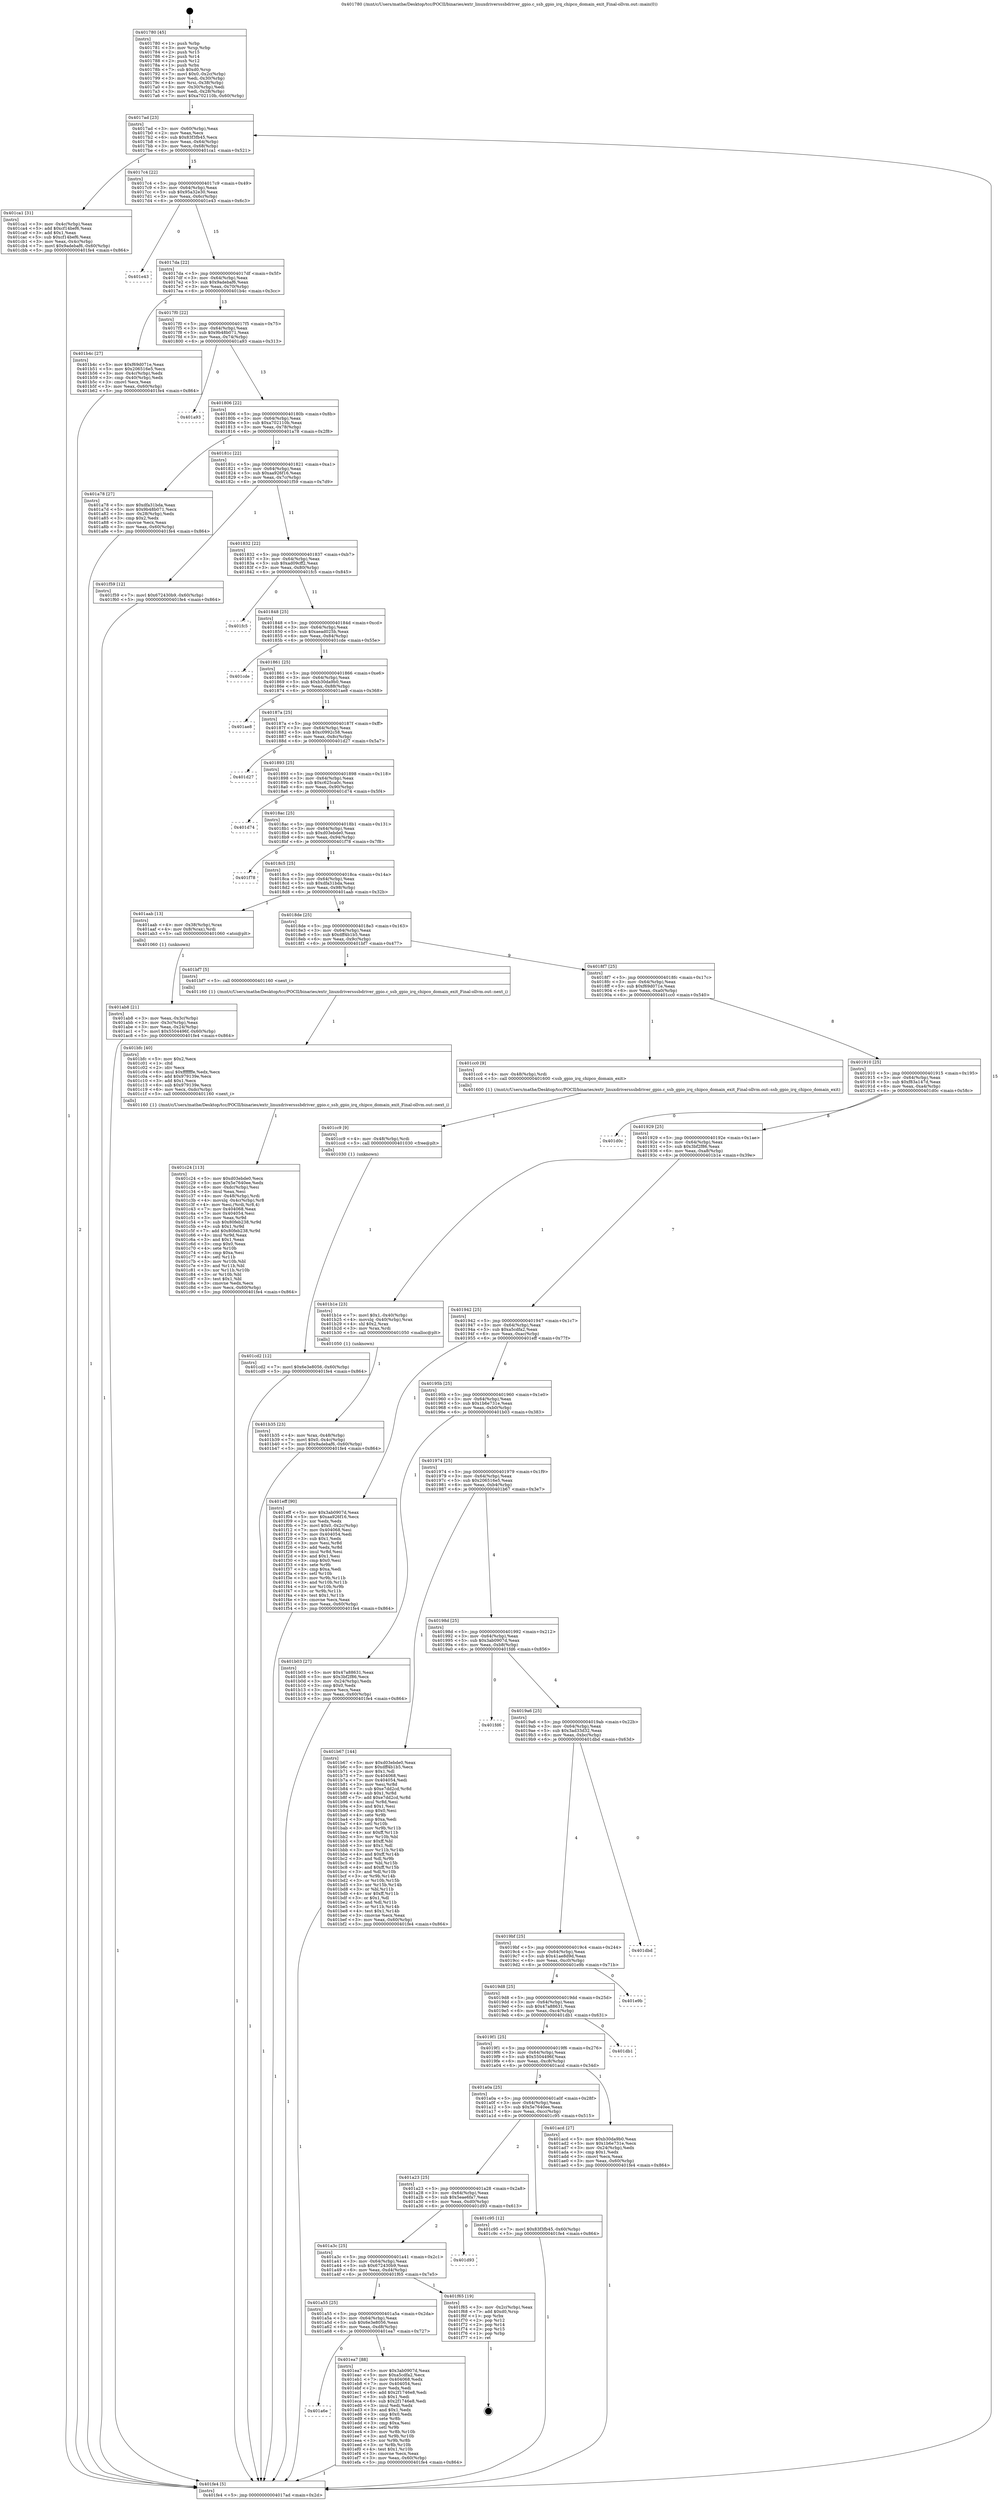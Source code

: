 digraph "0x401780" {
  label = "0x401780 (/mnt/c/Users/mathe/Desktop/tcc/POCII/binaries/extr_linuxdriversssbdriver_gpio.c_ssb_gpio_irq_chipco_domain_exit_Final-ollvm.out::main(0))"
  labelloc = "t"
  node[shape=record]

  Entry [label="",width=0.3,height=0.3,shape=circle,fillcolor=black,style=filled]
  "0x4017ad" [label="{
     0x4017ad [23]\l
     | [instrs]\l
     &nbsp;&nbsp;0x4017ad \<+3\>: mov -0x60(%rbp),%eax\l
     &nbsp;&nbsp;0x4017b0 \<+2\>: mov %eax,%ecx\l
     &nbsp;&nbsp;0x4017b2 \<+6\>: sub $0x83f3fb45,%ecx\l
     &nbsp;&nbsp;0x4017b8 \<+3\>: mov %eax,-0x64(%rbp)\l
     &nbsp;&nbsp;0x4017bb \<+3\>: mov %ecx,-0x68(%rbp)\l
     &nbsp;&nbsp;0x4017be \<+6\>: je 0000000000401ca1 \<main+0x521\>\l
  }"]
  "0x401ca1" [label="{
     0x401ca1 [31]\l
     | [instrs]\l
     &nbsp;&nbsp;0x401ca1 \<+3\>: mov -0x4c(%rbp),%eax\l
     &nbsp;&nbsp;0x401ca4 \<+5\>: add $0xcf14bef6,%eax\l
     &nbsp;&nbsp;0x401ca9 \<+3\>: add $0x1,%eax\l
     &nbsp;&nbsp;0x401cac \<+5\>: sub $0xcf14bef6,%eax\l
     &nbsp;&nbsp;0x401cb1 \<+3\>: mov %eax,-0x4c(%rbp)\l
     &nbsp;&nbsp;0x401cb4 \<+7\>: movl $0x9adebaf6,-0x60(%rbp)\l
     &nbsp;&nbsp;0x401cbb \<+5\>: jmp 0000000000401fe4 \<main+0x864\>\l
  }"]
  "0x4017c4" [label="{
     0x4017c4 [22]\l
     | [instrs]\l
     &nbsp;&nbsp;0x4017c4 \<+5\>: jmp 00000000004017c9 \<main+0x49\>\l
     &nbsp;&nbsp;0x4017c9 \<+3\>: mov -0x64(%rbp),%eax\l
     &nbsp;&nbsp;0x4017cc \<+5\>: sub $0x95a32e30,%eax\l
     &nbsp;&nbsp;0x4017d1 \<+3\>: mov %eax,-0x6c(%rbp)\l
     &nbsp;&nbsp;0x4017d4 \<+6\>: je 0000000000401e43 \<main+0x6c3\>\l
  }"]
  Exit [label="",width=0.3,height=0.3,shape=circle,fillcolor=black,style=filled,peripheries=2]
  "0x401e43" [label="{
     0x401e43\l
  }", style=dashed]
  "0x4017da" [label="{
     0x4017da [22]\l
     | [instrs]\l
     &nbsp;&nbsp;0x4017da \<+5\>: jmp 00000000004017df \<main+0x5f\>\l
     &nbsp;&nbsp;0x4017df \<+3\>: mov -0x64(%rbp),%eax\l
     &nbsp;&nbsp;0x4017e2 \<+5\>: sub $0x9adebaf6,%eax\l
     &nbsp;&nbsp;0x4017e7 \<+3\>: mov %eax,-0x70(%rbp)\l
     &nbsp;&nbsp;0x4017ea \<+6\>: je 0000000000401b4c \<main+0x3cc\>\l
  }"]
  "0x401a6e" [label="{
     0x401a6e\l
  }", style=dashed]
  "0x401b4c" [label="{
     0x401b4c [27]\l
     | [instrs]\l
     &nbsp;&nbsp;0x401b4c \<+5\>: mov $0xf69d071e,%eax\l
     &nbsp;&nbsp;0x401b51 \<+5\>: mov $0x206516e5,%ecx\l
     &nbsp;&nbsp;0x401b56 \<+3\>: mov -0x4c(%rbp),%edx\l
     &nbsp;&nbsp;0x401b59 \<+3\>: cmp -0x40(%rbp),%edx\l
     &nbsp;&nbsp;0x401b5c \<+3\>: cmovl %ecx,%eax\l
     &nbsp;&nbsp;0x401b5f \<+3\>: mov %eax,-0x60(%rbp)\l
     &nbsp;&nbsp;0x401b62 \<+5\>: jmp 0000000000401fe4 \<main+0x864\>\l
  }"]
  "0x4017f0" [label="{
     0x4017f0 [22]\l
     | [instrs]\l
     &nbsp;&nbsp;0x4017f0 \<+5\>: jmp 00000000004017f5 \<main+0x75\>\l
     &nbsp;&nbsp;0x4017f5 \<+3\>: mov -0x64(%rbp),%eax\l
     &nbsp;&nbsp;0x4017f8 \<+5\>: sub $0x9b48b071,%eax\l
     &nbsp;&nbsp;0x4017fd \<+3\>: mov %eax,-0x74(%rbp)\l
     &nbsp;&nbsp;0x401800 \<+6\>: je 0000000000401a93 \<main+0x313\>\l
  }"]
  "0x401ea7" [label="{
     0x401ea7 [88]\l
     | [instrs]\l
     &nbsp;&nbsp;0x401ea7 \<+5\>: mov $0x3ab0907d,%eax\l
     &nbsp;&nbsp;0x401eac \<+5\>: mov $0xa5cdfa2,%ecx\l
     &nbsp;&nbsp;0x401eb1 \<+7\>: mov 0x404068,%edx\l
     &nbsp;&nbsp;0x401eb8 \<+7\>: mov 0x404054,%esi\l
     &nbsp;&nbsp;0x401ebf \<+2\>: mov %edx,%edi\l
     &nbsp;&nbsp;0x401ec1 \<+6\>: add $0x2f1746e8,%edi\l
     &nbsp;&nbsp;0x401ec7 \<+3\>: sub $0x1,%edi\l
     &nbsp;&nbsp;0x401eca \<+6\>: sub $0x2f1746e8,%edi\l
     &nbsp;&nbsp;0x401ed0 \<+3\>: imul %edi,%edx\l
     &nbsp;&nbsp;0x401ed3 \<+3\>: and $0x1,%edx\l
     &nbsp;&nbsp;0x401ed6 \<+3\>: cmp $0x0,%edx\l
     &nbsp;&nbsp;0x401ed9 \<+4\>: sete %r8b\l
     &nbsp;&nbsp;0x401edd \<+3\>: cmp $0xa,%esi\l
     &nbsp;&nbsp;0x401ee0 \<+4\>: setl %r9b\l
     &nbsp;&nbsp;0x401ee4 \<+3\>: mov %r8b,%r10b\l
     &nbsp;&nbsp;0x401ee7 \<+3\>: and %r9b,%r10b\l
     &nbsp;&nbsp;0x401eea \<+3\>: xor %r9b,%r8b\l
     &nbsp;&nbsp;0x401eed \<+3\>: or %r8b,%r10b\l
     &nbsp;&nbsp;0x401ef0 \<+4\>: test $0x1,%r10b\l
     &nbsp;&nbsp;0x401ef4 \<+3\>: cmovne %ecx,%eax\l
     &nbsp;&nbsp;0x401ef7 \<+3\>: mov %eax,-0x60(%rbp)\l
     &nbsp;&nbsp;0x401efa \<+5\>: jmp 0000000000401fe4 \<main+0x864\>\l
  }"]
  "0x401a93" [label="{
     0x401a93\l
  }", style=dashed]
  "0x401806" [label="{
     0x401806 [22]\l
     | [instrs]\l
     &nbsp;&nbsp;0x401806 \<+5\>: jmp 000000000040180b \<main+0x8b\>\l
     &nbsp;&nbsp;0x40180b \<+3\>: mov -0x64(%rbp),%eax\l
     &nbsp;&nbsp;0x40180e \<+5\>: sub $0xa702110b,%eax\l
     &nbsp;&nbsp;0x401813 \<+3\>: mov %eax,-0x78(%rbp)\l
     &nbsp;&nbsp;0x401816 \<+6\>: je 0000000000401a78 \<main+0x2f8\>\l
  }"]
  "0x401a55" [label="{
     0x401a55 [25]\l
     | [instrs]\l
     &nbsp;&nbsp;0x401a55 \<+5\>: jmp 0000000000401a5a \<main+0x2da\>\l
     &nbsp;&nbsp;0x401a5a \<+3\>: mov -0x64(%rbp),%eax\l
     &nbsp;&nbsp;0x401a5d \<+5\>: sub $0x6e3e8056,%eax\l
     &nbsp;&nbsp;0x401a62 \<+6\>: mov %eax,-0xd8(%rbp)\l
     &nbsp;&nbsp;0x401a68 \<+6\>: je 0000000000401ea7 \<main+0x727\>\l
  }"]
  "0x401a78" [label="{
     0x401a78 [27]\l
     | [instrs]\l
     &nbsp;&nbsp;0x401a78 \<+5\>: mov $0xdfa31bda,%eax\l
     &nbsp;&nbsp;0x401a7d \<+5\>: mov $0x9b48b071,%ecx\l
     &nbsp;&nbsp;0x401a82 \<+3\>: mov -0x28(%rbp),%edx\l
     &nbsp;&nbsp;0x401a85 \<+3\>: cmp $0x2,%edx\l
     &nbsp;&nbsp;0x401a88 \<+3\>: cmovne %ecx,%eax\l
     &nbsp;&nbsp;0x401a8b \<+3\>: mov %eax,-0x60(%rbp)\l
     &nbsp;&nbsp;0x401a8e \<+5\>: jmp 0000000000401fe4 \<main+0x864\>\l
  }"]
  "0x40181c" [label="{
     0x40181c [22]\l
     | [instrs]\l
     &nbsp;&nbsp;0x40181c \<+5\>: jmp 0000000000401821 \<main+0xa1\>\l
     &nbsp;&nbsp;0x401821 \<+3\>: mov -0x64(%rbp),%eax\l
     &nbsp;&nbsp;0x401824 \<+5\>: sub $0xaa926f16,%eax\l
     &nbsp;&nbsp;0x401829 \<+3\>: mov %eax,-0x7c(%rbp)\l
     &nbsp;&nbsp;0x40182c \<+6\>: je 0000000000401f59 \<main+0x7d9\>\l
  }"]
  "0x401fe4" [label="{
     0x401fe4 [5]\l
     | [instrs]\l
     &nbsp;&nbsp;0x401fe4 \<+5\>: jmp 00000000004017ad \<main+0x2d\>\l
  }"]
  "0x401780" [label="{
     0x401780 [45]\l
     | [instrs]\l
     &nbsp;&nbsp;0x401780 \<+1\>: push %rbp\l
     &nbsp;&nbsp;0x401781 \<+3\>: mov %rsp,%rbp\l
     &nbsp;&nbsp;0x401784 \<+2\>: push %r15\l
     &nbsp;&nbsp;0x401786 \<+2\>: push %r14\l
     &nbsp;&nbsp;0x401788 \<+2\>: push %r12\l
     &nbsp;&nbsp;0x40178a \<+1\>: push %rbx\l
     &nbsp;&nbsp;0x40178b \<+7\>: sub $0xd0,%rsp\l
     &nbsp;&nbsp;0x401792 \<+7\>: movl $0x0,-0x2c(%rbp)\l
     &nbsp;&nbsp;0x401799 \<+3\>: mov %edi,-0x30(%rbp)\l
     &nbsp;&nbsp;0x40179c \<+4\>: mov %rsi,-0x38(%rbp)\l
     &nbsp;&nbsp;0x4017a0 \<+3\>: mov -0x30(%rbp),%edi\l
     &nbsp;&nbsp;0x4017a3 \<+3\>: mov %edi,-0x28(%rbp)\l
     &nbsp;&nbsp;0x4017a6 \<+7\>: movl $0xa702110b,-0x60(%rbp)\l
  }"]
  "0x401f65" [label="{
     0x401f65 [19]\l
     | [instrs]\l
     &nbsp;&nbsp;0x401f65 \<+3\>: mov -0x2c(%rbp),%eax\l
     &nbsp;&nbsp;0x401f68 \<+7\>: add $0xd0,%rsp\l
     &nbsp;&nbsp;0x401f6f \<+1\>: pop %rbx\l
     &nbsp;&nbsp;0x401f70 \<+2\>: pop %r12\l
     &nbsp;&nbsp;0x401f72 \<+2\>: pop %r14\l
     &nbsp;&nbsp;0x401f74 \<+2\>: pop %r15\l
     &nbsp;&nbsp;0x401f76 \<+1\>: pop %rbp\l
     &nbsp;&nbsp;0x401f77 \<+1\>: ret\l
  }"]
  "0x401f59" [label="{
     0x401f59 [12]\l
     | [instrs]\l
     &nbsp;&nbsp;0x401f59 \<+7\>: movl $0x672430b9,-0x60(%rbp)\l
     &nbsp;&nbsp;0x401f60 \<+5\>: jmp 0000000000401fe4 \<main+0x864\>\l
  }"]
  "0x401832" [label="{
     0x401832 [22]\l
     | [instrs]\l
     &nbsp;&nbsp;0x401832 \<+5\>: jmp 0000000000401837 \<main+0xb7\>\l
     &nbsp;&nbsp;0x401837 \<+3\>: mov -0x64(%rbp),%eax\l
     &nbsp;&nbsp;0x40183a \<+5\>: sub $0xad09cff2,%eax\l
     &nbsp;&nbsp;0x40183f \<+3\>: mov %eax,-0x80(%rbp)\l
     &nbsp;&nbsp;0x401842 \<+6\>: je 0000000000401fc5 \<main+0x845\>\l
  }"]
  "0x401a3c" [label="{
     0x401a3c [25]\l
     | [instrs]\l
     &nbsp;&nbsp;0x401a3c \<+5\>: jmp 0000000000401a41 \<main+0x2c1\>\l
     &nbsp;&nbsp;0x401a41 \<+3\>: mov -0x64(%rbp),%eax\l
     &nbsp;&nbsp;0x401a44 \<+5\>: sub $0x672430b9,%eax\l
     &nbsp;&nbsp;0x401a49 \<+6\>: mov %eax,-0xd4(%rbp)\l
     &nbsp;&nbsp;0x401a4f \<+6\>: je 0000000000401f65 \<main+0x7e5\>\l
  }"]
  "0x401fc5" [label="{
     0x401fc5\l
  }", style=dashed]
  "0x401848" [label="{
     0x401848 [25]\l
     | [instrs]\l
     &nbsp;&nbsp;0x401848 \<+5\>: jmp 000000000040184d \<main+0xcd\>\l
     &nbsp;&nbsp;0x40184d \<+3\>: mov -0x64(%rbp),%eax\l
     &nbsp;&nbsp;0x401850 \<+5\>: sub $0xaead025b,%eax\l
     &nbsp;&nbsp;0x401855 \<+6\>: mov %eax,-0x84(%rbp)\l
     &nbsp;&nbsp;0x40185b \<+6\>: je 0000000000401cde \<main+0x55e\>\l
  }"]
  "0x401d93" [label="{
     0x401d93\l
  }", style=dashed]
  "0x401cde" [label="{
     0x401cde\l
  }", style=dashed]
  "0x401861" [label="{
     0x401861 [25]\l
     | [instrs]\l
     &nbsp;&nbsp;0x401861 \<+5\>: jmp 0000000000401866 \<main+0xe6\>\l
     &nbsp;&nbsp;0x401866 \<+3\>: mov -0x64(%rbp),%eax\l
     &nbsp;&nbsp;0x401869 \<+5\>: sub $0xb30da9b0,%eax\l
     &nbsp;&nbsp;0x40186e \<+6\>: mov %eax,-0x88(%rbp)\l
     &nbsp;&nbsp;0x401874 \<+6\>: je 0000000000401ae8 \<main+0x368\>\l
  }"]
  "0x401cd2" [label="{
     0x401cd2 [12]\l
     | [instrs]\l
     &nbsp;&nbsp;0x401cd2 \<+7\>: movl $0x6e3e8056,-0x60(%rbp)\l
     &nbsp;&nbsp;0x401cd9 \<+5\>: jmp 0000000000401fe4 \<main+0x864\>\l
  }"]
  "0x401ae8" [label="{
     0x401ae8\l
  }", style=dashed]
  "0x40187a" [label="{
     0x40187a [25]\l
     | [instrs]\l
     &nbsp;&nbsp;0x40187a \<+5\>: jmp 000000000040187f \<main+0xff\>\l
     &nbsp;&nbsp;0x40187f \<+3\>: mov -0x64(%rbp),%eax\l
     &nbsp;&nbsp;0x401882 \<+5\>: sub $0xc0992c58,%eax\l
     &nbsp;&nbsp;0x401887 \<+6\>: mov %eax,-0x8c(%rbp)\l
     &nbsp;&nbsp;0x40188d \<+6\>: je 0000000000401d27 \<main+0x5a7\>\l
  }"]
  "0x401cc9" [label="{
     0x401cc9 [9]\l
     | [instrs]\l
     &nbsp;&nbsp;0x401cc9 \<+4\>: mov -0x48(%rbp),%rdi\l
     &nbsp;&nbsp;0x401ccd \<+5\>: call 0000000000401030 \<free@plt\>\l
     | [calls]\l
     &nbsp;&nbsp;0x401030 \{1\} (unknown)\l
  }"]
  "0x401d27" [label="{
     0x401d27\l
  }", style=dashed]
  "0x401893" [label="{
     0x401893 [25]\l
     | [instrs]\l
     &nbsp;&nbsp;0x401893 \<+5\>: jmp 0000000000401898 \<main+0x118\>\l
     &nbsp;&nbsp;0x401898 \<+3\>: mov -0x64(%rbp),%eax\l
     &nbsp;&nbsp;0x40189b \<+5\>: sub $0xc625ca0c,%eax\l
     &nbsp;&nbsp;0x4018a0 \<+6\>: mov %eax,-0x90(%rbp)\l
     &nbsp;&nbsp;0x4018a6 \<+6\>: je 0000000000401d74 \<main+0x5f4\>\l
  }"]
  "0x401a23" [label="{
     0x401a23 [25]\l
     | [instrs]\l
     &nbsp;&nbsp;0x401a23 \<+5\>: jmp 0000000000401a28 \<main+0x2a8\>\l
     &nbsp;&nbsp;0x401a28 \<+3\>: mov -0x64(%rbp),%eax\l
     &nbsp;&nbsp;0x401a2b \<+5\>: sub $0x5eae6fa7,%eax\l
     &nbsp;&nbsp;0x401a30 \<+6\>: mov %eax,-0xd0(%rbp)\l
     &nbsp;&nbsp;0x401a36 \<+6\>: je 0000000000401d93 \<main+0x613\>\l
  }"]
  "0x401d74" [label="{
     0x401d74\l
  }", style=dashed]
  "0x4018ac" [label="{
     0x4018ac [25]\l
     | [instrs]\l
     &nbsp;&nbsp;0x4018ac \<+5\>: jmp 00000000004018b1 \<main+0x131\>\l
     &nbsp;&nbsp;0x4018b1 \<+3\>: mov -0x64(%rbp),%eax\l
     &nbsp;&nbsp;0x4018b4 \<+5\>: sub $0xd03ebde0,%eax\l
     &nbsp;&nbsp;0x4018b9 \<+6\>: mov %eax,-0x94(%rbp)\l
     &nbsp;&nbsp;0x4018bf \<+6\>: je 0000000000401f78 \<main+0x7f8\>\l
  }"]
  "0x401c95" [label="{
     0x401c95 [12]\l
     | [instrs]\l
     &nbsp;&nbsp;0x401c95 \<+7\>: movl $0x83f3fb45,-0x60(%rbp)\l
     &nbsp;&nbsp;0x401c9c \<+5\>: jmp 0000000000401fe4 \<main+0x864\>\l
  }"]
  "0x401f78" [label="{
     0x401f78\l
  }", style=dashed]
  "0x4018c5" [label="{
     0x4018c5 [25]\l
     | [instrs]\l
     &nbsp;&nbsp;0x4018c5 \<+5\>: jmp 00000000004018ca \<main+0x14a\>\l
     &nbsp;&nbsp;0x4018ca \<+3\>: mov -0x64(%rbp),%eax\l
     &nbsp;&nbsp;0x4018cd \<+5\>: sub $0xdfa31bda,%eax\l
     &nbsp;&nbsp;0x4018d2 \<+6\>: mov %eax,-0x98(%rbp)\l
     &nbsp;&nbsp;0x4018d8 \<+6\>: je 0000000000401aab \<main+0x32b\>\l
  }"]
  "0x401c24" [label="{
     0x401c24 [113]\l
     | [instrs]\l
     &nbsp;&nbsp;0x401c24 \<+5\>: mov $0xd03ebde0,%ecx\l
     &nbsp;&nbsp;0x401c29 \<+5\>: mov $0x5e7640ee,%edx\l
     &nbsp;&nbsp;0x401c2e \<+6\>: mov -0xdc(%rbp),%esi\l
     &nbsp;&nbsp;0x401c34 \<+3\>: imul %eax,%esi\l
     &nbsp;&nbsp;0x401c37 \<+4\>: mov -0x48(%rbp),%rdi\l
     &nbsp;&nbsp;0x401c3b \<+4\>: movslq -0x4c(%rbp),%r8\l
     &nbsp;&nbsp;0x401c3f \<+4\>: mov %esi,(%rdi,%r8,4)\l
     &nbsp;&nbsp;0x401c43 \<+7\>: mov 0x404068,%eax\l
     &nbsp;&nbsp;0x401c4a \<+7\>: mov 0x404054,%esi\l
     &nbsp;&nbsp;0x401c51 \<+3\>: mov %eax,%r9d\l
     &nbsp;&nbsp;0x401c54 \<+7\>: sub $0x80feb238,%r9d\l
     &nbsp;&nbsp;0x401c5b \<+4\>: sub $0x1,%r9d\l
     &nbsp;&nbsp;0x401c5f \<+7\>: add $0x80feb238,%r9d\l
     &nbsp;&nbsp;0x401c66 \<+4\>: imul %r9d,%eax\l
     &nbsp;&nbsp;0x401c6a \<+3\>: and $0x1,%eax\l
     &nbsp;&nbsp;0x401c6d \<+3\>: cmp $0x0,%eax\l
     &nbsp;&nbsp;0x401c70 \<+4\>: sete %r10b\l
     &nbsp;&nbsp;0x401c74 \<+3\>: cmp $0xa,%esi\l
     &nbsp;&nbsp;0x401c77 \<+4\>: setl %r11b\l
     &nbsp;&nbsp;0x401c7b \<+3\>: mov %r10b,%bl\l
     &nbsp;&nbsp;0x401c7e \<+3\>: and %r11b,%bl\l
     &nbsp;&nbsp;0x401c81 \<+3\>: xor %r11b,%r10b\l
     &nbsp;&nbsp;0x401c84 \<+3\>: or %r10b,%bl\l
     &nbsp;&nbsp;0x401c87 \<+3\>: test $0x1,%bl\l
     &nbsp;&nbsp;0x401c8a \<+3\>: cmovne %edx,%ecx\l
     &nbsp;&nbsp;0x401c8d \<+3\>: mov %ecx,-0x60(%rbp)\l
     &nbsp;&nbsp;0x401c90 \<+5\>: jmp 0000000000401fe4 \<main+0x864\>\l
  }"]
  "0x401aab" [label="{
     0x401aab [13]\l
     | [instrs]\l
     &nbsp;&nbsp;0x401aab \<+4\>: mov -0x38(%rbp),%rax\l
     &nbsp;&nbsp;0x401aaf \<+4\>: mov 0x8(%rax),%rdi\l
     &nbsp;&nbsp;0x401ab3 \<+5\>: call 0000000000401060 \<atoi@plt\>\l
     | [calls]\l
     &nbsp;&nbsp;0x401060 \{1\} (unknown)\l
  }"]
  "0x4018de" [label="{
     0x4018de [25]\l
     | [instrs]\l
     &nbsp;&nbsp;0x4018de \<+5\>: jmp 00000000004018e3 \<main+0x163\>\l
     &nbsp;&nbsp;0x4018e3 \<+3\>: mov -0x64(%rbp),%eax\l
     &nbsp;&nbsp;0x4018e6 \<+5\>: sub $0xdff4b1b5,%eax\l
     &nbsp;&nbsp;0x4018eb \<+6\>: mov %eax,-0x9c(%rbp)\l
     &nbsp;&nbsp;0x4018f1 \<+6\>: je 0000000000401bf7 \<main+0x477\>\l
  }"]
  "0x401ab8" [label="{
     0x401ab8 [21]\l
     | [instrs]\l
     &nbsp;&nbsp;0x401ab8 \<+3\>: mov %eax,-0x3c(%rbp)\l
     &nbsp;&nbsp;0x401abb \<+3\>: mov -0x3c(%rbp),%eax\l
     &nbsp;&nbsp;0x401abe \<+3\>: mov %eax,-0x24(%rbp)\l
     &nbsp;&nbsp;0x401ac1 \<+7\>: movl $0x5504496f,-0x60(%rbp)\l
     &nbsp;&nbsp;0x401ac8 \<+5\>: jmp 0000000000401fe4 \<main+0x864\>\l
  }"]
  "0x401bfc" [label="{
     0x401bfc [40]\l
     | [instrs]\l
     &nbsp;&nbsp;0x401bfc \<+5\>: mov $0x2,%ecx\l
     &nbsp;&nbsp;0x401c01 \<+1\>: cltd\l
     &nbsp;&nbsp;0x401c02 \<+2\>: idiv %ecx\l
     &nbsp;&nbsp;0x401c04 \<+6\>: imul $0xfffffffe,%edx,%ecx\l
     &nbsp;&nbsp;0x401c0a \<+6\>: add $0x979139e,%ecx\l
     &nbsp;&nbsp;0x401c10 \<+3\>: add $0x1,%ecx\l
     &nbsp;&nbsp;0x401c13 \<+6\>: sub $0x979139e,%ecx\l
     &nbsp;&nbsp;0x401c19 \<+6\>: mov %ecx,-0xdc(%rbp)\l
     &nbsp;&nbsp;0x401c1f \<+5\>: call 0000000000401160 \<next_i\>\l
     | [calls]\l
     &nbsp;&nbsp;0x401160 \{1\} (/mnt/c/Users/mathe/Desktop/tcc/POCII/binaries/extr_linuxdriversssbdriver_gpio.c_ssb_gpio_irq_chipco_domain_exit_Final-ollvm.out::next_i)\l
  }"]
  "0x401bf7" [label="{
     0x401bf7 [5]\l
     | [instrs]\l
     &nbsp;&nbsp;0x401bf7 \<+5\>: call 0000000000401160 \<next_i\>\l
     | [calls]\l
     &nbsp;&nbsp;0x401160 \{1\} (/mnt/c/Users/mathe/Desktop/tcc/POCII/binaries/extr_linuxdriversssbdriver_gpio.c_ssb_gpio_irq_chipco_domain_exit_Final-ollvm.out::next_i)\l
  }"]
  "0x4018f7" [label="{
     0x4018f7 [25]\l
     | [instrs]\l
     &nbsp;&nbsp;0x4018f7 \<+5\>: jmp 00000000004018fc \<main+0x17c\>\l
     &nbsp;&nbsp;0x4018fc \<+3\>: mov -0x64(%rbp),%eax\l
     &nbsp;&nbsp;0x4018ff \<+5\>: sub $0xf69d071e,%eax\l
     &nbsp;&nbsp;0x401904 \<+6\>: mov %eax,-0xa0(%rbp)\l
     &nbsp;&nbsp;0x40190a \<+6\>: je 0000000000401cc0 \<main+0x540\>\l
  }"]
  "0x401b35" [label="{
     0x401b35 [23]\l
     | [instrs]\l
     &nbsp;&nbsp;0x401b35 \<+4\>: mov %rax,-0x48(%rbp)\l
     &nbsp;&nbsp;0x401b39 \<+7\>: movl $0x0,-0x4c(%rbp)\l
     &nbsp;&nbsp;0x401b40 \<+7\>: movl $0x9adebaf6,-0x60(%rbp)\l
     &nbsp;&nbsp;0x401b47 \<+5\>: jmp 0000000000401fe4 \<main+0x864\>\l
  }"]
  "0x401cc0" [label="{
     0x401cc0 [9]\l
     | [instrs]\l
     &nbsp;&nbsp;0x401cc0 \<+4\>: mov -0x48(%rbp),%rdi\l
     &nbsp;&nbsp;0x401cc4 \<+5\>: call 0000000000401600 \<ssb_gpio_irq_chipco_domain_exit\>\l
     | [calls]\l
     &nbsp;&nbsp;0x401600 \{1\} (/mnt/c/Users/mathe/Desktop/tcc/POCII/binaries/extr_linuxdriversssbdriver_gpio.c_ssb_gpio_irq_chipco_domain_exit_Final-ollvm.out::ssb_gpio_irq_chipco_domain_exit)\l
  }"]
  "0x401910" [label="{
     0x401910 [25]\l
     | [instrs]\l
     &nbsp;&nbsp;0x401910 \<+5\>: jmp 0000000000401915 \<main+0x195\>\l
     &nbsp;&nbsp;0x401915 \<+3\>: mov -0x64(%rbp),%eax\l
     &nbsp;&nbsp;0x401918 \<+5\>: sub $0xf83a147d,%eax\l
     &nbsp;&nbsp;0x40191d \<+6\>: mov %eax,-0xa4(%rbp)\l
     &nbsp;&nbsp;0x401923 \<+6\>: je 0000000000401d0c \<main+0x58c\>\l
  }"]
  "0x401a0a" [label="{
     0x401a0a [25]\l
     | [instrs]\l
     &nbsp;&nbsp;0x401a0a \<+5\>: jmp 0000000000401a0f \<main+0x28f\>\l
     &nbsp;&nbsp;0x401a0f \<+3\>: mov -0x64(%rbp),%eax\l
     &nbsp;&nbsp;0x401a12 \<+5\>: sub $0x5e7640ee,%eax\l
     &nbsp;&nbsp;0x401a17 \<+6\>: mov %eax,-0xcc(%rbp)\l
     &nbsp;&nbsp;0x401a1d \<+6\>: je 0000000000401c95 \<main+0x515\>\l
  }"]
  "0x401d0c" [label="{
     0x401d0c\l
  }", style=dashed]
  "0x401929" [label="{
     0x401929 [25]\l
     | [instrs]\l
     &nbsp;&nbsp;0x401929 \<+5\>: jmp 000000000040192e \<main+0x1ae\>\l
     &nbsp;&nbsp;0x40192e \<+3\>: mov -0x64(%rbp),%eax\l
     &nbsp;&nbsp;0x401931 \<+5\>: sub $0x3bf2f86,%eax\l
     &nbsp;&nbsp;0x401936 \<+6\>: mov %eax,-0xa8(%rbp)\l
     &nbsp;&nbsp;0x40193c \<+6\>: je 0000000000401b1e \<main+0x39e\>\l
  }"]
  "0x401acd" [label="{
     0x401acd [27]\l
     | [instrs]\l
     &nbsp;&nbsp;0x401acd \<+5\>: mov $0xb30da9b0,%eax\l
     &nbsp;&nbsp;0x401ad2 \<+5\>: mov $0x1b6e731e,%ecx\l
     &nbsp;&nbsp;0x401ad7 \<+3\>: mov -0x24(%rbp),%edx\l
     &nbsp;&nbsp;0x401ada \<+3\>: cmp $0x1,%edx\l
     &nbsp;&nbsp;0x401add \<+3\>: cmovl %ecx,%eax\l
     &nbsp;&nbsp;0x401ae0 \<+3\>: mov %eax,-0x60(%rbp)\l
     &nbsp;&nbsp;0x401ae3 \<+5\>: jmp 0000000000401fe4 \<main+0x864\>\l
  }"]
  "0x401b1e" [label="{
     0x401b1e [23]\l
     | [instrs]\l
     &nbsp;&nbsp;0x401b1e \<+7\>: movl $0x1,-0x40(%rbp)\l
     &nbsp;&nbsp;0x401b25 \<+4\>: movslq -0x40(%rbp),%rax\l
     &nbsp;&nbsp;0x401b29 \<+4\>: shl $0x2,%rax\l
     &nbsp;&nbsp;0x401b2d \<+3\>: mov %rax,%rdi\l
     &nbsp;&nbsp;0x401b30 \<+5\>: call 0000000000401050 \<malloc@plt\>\l
     | [calls]\l
     &nbsp;&nbsp;0x401050 \{1\} (unknown)\l
  }"]
  "0x401942" [label="{
     0x401942 [25]\l
     | [instrs]\l
     &nbsp;&nbsp;0x401942 \<+5\>: jmp 0000000000401947 \<main+0x1c7\>\l
     &nbsp;&nbsp;0x401947 \<+3\>: mov -0x64(%rbp),%eax\l
     &nbsp;&nbsp;0x40194a \<+5\>: sub $0xa5cdfa2,%eax\l
     &nbsp;&nbsp;0x40194f \<+6\>: mov %eax,-0xac(%rbp)\l
     &nbsp;&nbsp;0x401955 \<+6\>: je 0000000000401eff \<main+0x77f\>\l
  }"]
  "0x4019f1" [label="{
     0x4019f1 [25]\l
     | [instrs]\l
     &nbsp;&nbsp;0x4019f1 \<+5\>: jmp 00000000004019f6 \<main+0x276\>\l
     &nbsp;&nbsp;0x4019f6 \<+3\>: mov -0x64(%rbp),%eax\l
     &nbsp;&nbsp;0x4019f9 \<+5\>: sub $0x5504496f,%eax\l
     &nbsp;&nbsp;0x4019fe \<+6\>: mov %eax,-0xc8(%rbp)\l
     &nbsp;&nbsp;0x401a04 \<+6\>: je 0000000000401acd \<main+0x34d\>\l
  }"]
  "0x401eff" [label="{
     0x401eff [90]\l
     | [instrs]\l
     &nbsp;&nbsp;0x401eff \<+5\>: mov $0x3ab0907d,%eax\l
     &nbsp;&nbsp;0x401f04 \<+5\>: mov $0xaa926f16,%ecx\l
     &nbsp;&nbsp;0x401f09 \<+2\>: xor %edx,%edx\l
     &nbsp;&nbsp;0x401f0b \<+7\>: movl $0x0,-0x2c(%rbp)\l
     &nbsp;&nbsp;0x401f12 \<+7\>: mov 0x404068,%esi\l
     &nbsp;&nbsp;0x401f19 \<+7\>: mov 0x404054,%edi\l
     &nbsp;&nbsp;0x401f20 \<+3\>: sub $0x1,%edx\l
     &nbsp;&nbsp;0x401f23 \<+3\>: mov %esi,%r8d\l
     &nbsp;&nbsp;0x401f26 \<+3\>: add %edx,%r8d\l
     &nbsp;&nbsp;0x401f29 \<+4\>: imul %r8d,%esi\l
     &nbsp;&nbsp;0x401f2d \<+3\>: and $0x1,%esi\l
     &nbsp;&nbsp;0x401f30 \<+3\>: cmp $0x0,%esi\l
     &nbsp;&nbsp;0x401f33 \<+4\>: sete %r9b\l
     &nbsp;&nbsp;0x401f37 \<+3\>: cmp $0xa,%edi\l
     &nbsp;&nbsp;0x401f3a \<+4\>: setl %r10b\l
     &nbsp;&nbsp;0x401f3e \<+3\>: mov %r9b,%r11b\l
     &nbsp;&nbsp;0x401f41 \<+3\>: and %r10b,%r11b\l
     &nbsp;&nbsp;0x401f44 \<+3\>: xor %r10b,%r9b\l
     &nbsp;&nbsp;0x401f47 \<+3\>: or %r9b,%r11b\l
     &nbsp;&nbsp;0x401f4a \<+4\>: test $0x1,%r11b\l
     &nbsp;&nbsp;0x401f4e \<+3\>: cmovne %ecx,%eax\l
     &nbsp;&nbsp;0x401f51 \<+3\>: mov %eax,-0x60(%rbp)\l
     &nbsp;&nbsp;0x401f54 \<+5\>: jmp 0000000000401fe4 \<main+0x864\>\l
  }"]
  "0x40195b" [label="{
     0x40195b [25]\l
     | [instrs]\l
     &nbsp;&nbsp;0x40195b \<+5\>: jmp 0000000000401960 \<main+0x1e0\>\l
     &nbsp;&nbsp;0x401960 \<+3\>: mov -0x64(%rbp),%eax\l
     &nbsp;&nbsp;0x401963 \<+5\>: sub $0x1b6e731e,%eax\l
     &nbsp;&nbsp;0x401968 \<+6\>: mov %eax,-0xb0(%rbp)\l
     &nbsp;&nbsp;0x40196e \<+6\>: je 0000000000401b03 \<main+0x383\>\l
  }"]
  "0x401db1" [label="{
     0x401db1\l
  }", style=dashed]
  "0x401b03" [label="{
     0x401b03 [27]\l
     | [instrs]\l
     &nbsp;&nbsp;0x401b03 \<+5\>: mov $0x47a88631,%eax\l
     &nbsp;&nbsp;0x401b08 \<+5\>: mov $0x3bf2f86,%ecx\l
     &nbsp;&nbsp;0x401b0d \<+3\>: mov -0x24(%rbp),%edx\l
     &nbsp;&nbsp;0x401b10 \<+3\>: cmp $0x0,%edx\l
     &nbsp;&nbsp;0x401b13 \<+3\>: cmove %ecx,%eax\l
     &nbsp;&nbsp;0x401b16 \<+3\>: mov %eax,-0x60(%rbp)\l
     &nbsp;&nbsp;0x401b19 \<+5\>: jmp 0000000000401fe4 \<main+0x864\>\l
  }"]
  "0x401974" [label="{
     0x401974 [25]\l
     | [instrs]\l
     &nbsp;&nbsp;0x401974 \<+5\>: jmp 0000000000401979 \<main+0x1f9\>\l
     &nbsp;&nbsp;0x401979 \<+3\>: mov -0x64(%rbp),%eax\l
     &nbsp;&nbsp;0x40197c \<+5\>: sub $0x206516e5,%eax\l
     &nbsp;&nbsp;0x401981 \<+6\>: mov %eax,-0xb4(%rbp)\l
     &nbsp;&nbsp;0x401987 \<+6\>: je 0000000000401b67 \<main+0x3e7\>\l
  }"]
  "0x4019d8" [label="{
     0x4019d8 [25]\l
     | [instrs]\l
     &nbsp;&nbsp;0x4019d8 \<+5\>: jmp 00000000004019dd \<main+0x25d\>\l
     &nbsp;&nbsp;0x4019dd \<+3\>: mov -0x64(%rbp),%eax\l
     &nbsp;&nbsp;0x4019e0 \<+5\>: sub $0x47a88631,%eax\l
     &nbsp;&nbsp;0x4019e5 \<+6\>: mov %eax,-0xc4(%rbp)\l
     &nbsp;&nbsp;0x4019eb \<+6\>: je 0000000000401db1 \<main+0x631\>\l
  }"]
  "0x401b67" [label="{
     0x401b67 [144]\l
     | [instrs]\l
     &nbsp;&nbsp;0x401b67 \<+5\>: mov $0xd03ebde0,%eax\l
     &nbsp;&nbsp;0x401b6c \<+5\>: mov $0xdff4b1b5,%ecx\l
     &nbsp;&nbsp;0x401b71 \<+2\>: mov $0x1,%dl\l
     &nbsp;&nbsp;0x401b73 \<+7\>: mov 0x404068,%esi\l
     &nbsp;&nbsp;0x401b7a \<+7\>: mov 0x404054,%edi\l
     &nbsp;&nbsp;0x401b81 \<+3\>: mov %esi,%r8d\l
     &nbsp;&nbsp;0x401b84 \<+7\>: sub $0xe7dd2cd,%r8d\l
     &nbsp;&nbsp;0x401b8b \<+4\>: sub $0x1,%r8d\l
     &nbsp;&nbsp;0x401b8f \<+7\>: add $0xe7dd2cd,%r8d\l
     &nbsp;&nbsp;0x401b96 \<+4\>: imul %r8d,%esi\l
     &nbsp;&nbsp;0x401b9a \<+3\>: and $0x1,%esi\l
     &nbsp;&nbsp;0x401b9d \<+3\>: cmp $0x0,%esi\l
     &nbsp;&nbsp;0x401ba0 \<+4\>: sete %r9b\l
     &nbsp;&nbsp;0x401ba4 \<+3\>: cmp $0xa,%edi\l
     &nbsp;&nbsp;0x401ba7 \<+4\>: setl %r10b\l
     &nbsp;&nbsp;0x401bab \<+3\>: mov %r9b,%r11b\l
     &nbsp;&nbsp;0x401bae \<+4\>: xor $0xff,%r11b\l
     &nbsp;&nbsp;0x401bb2 \<+3\>: mov %r10b,%bl\l
     &nbsp;&nbsp;0x401bb5 \<+3\>: xor $0xff,%bl\l
     &nbsp;&nbsp;0x401bb8 \<+3\>: xor $0x1,%dl\l
     &nbsp;&nbsp;0x401bbb \<+3\>: mov %r11b,%r14b\l
     &nbsp;&nbsp;0x401bbe \<+4\>: and $0xff,%r14b\l
     &nbsp;&nbsp;0x401bc2 \<+3\>: and %dl,%r9b\l
     &nbsp;&nbsp;0x401bc5 \<+3\>: mov %bl,%r15b\l
     &nbsp;&nbsp;0x401bc8 \<+4\>: and $0xff,%r15b\l
     &nbsp;&nbsp;0x401bcc \<+3\>: and %dl,%r10b\l
     &nbsp;&nbsp;0x401bcf \<+3\>: or %r9b,%r14b\l
     &nbsp;&nbsp;0x401bd2 \<+3\>: or %r10b,%r15b\l
     &nbsp;&nbsp;0x401bd5 \<+3\>: xor %r15b,%r14b\l
     &nbsp;&nbsp;0x401bd8 \<+3\>: or %bl,%r11b\l
     &nbsp;&nbsp;0x401bdb \<+4\>: xor $0xff,%r11b\l
     &nbsp;&nbsp;0x401bdf \<+3\>: or $0x1,%dl\l
     &nbsp;&nbsp;0x401be2 \<+3\>: and %dl,%r11b\l
     &nbsp;&nbsp;0x401be5 \<+3\>: or %r11b,%r14b\l
     &nbsp;&nbsp;0x401be8 \<+4\>: test $0x1,%r14b\l
     &nbsp;&nbsp;0x401bec \<+3\>: cmovne %ecx,%eax\l
     &nbsp;&nbsp;0x401bef \<+3\>: mov %eax,-0x60(%rbp)\l
     &nbsp;&nbsp;0x401bf2 \<+5\>: jmp 0000000000401fe4 \<main+0x864\>\l
  }"]
  "0x40198d" [label="{
     0x40198d [25]\l
     | [instrs]\l
     &nbsp;&nbsp;0x40198d \<+5\>: jmp 0000000000401992 \<main+0x212\>\l
     &nbsp;&nbsp;0x401992 \<+3\>: mov -0x64(%rbp),%eax\l
     &nbsp;&nbsp;0x401995 \<+5\>: sub $0x3ab0907d,%eax\l
     &nbsp;&nbsp;0x40199a \<+6\>: mov %eax,-0xb8(%rbp)\l
     &nbsp;&nbsp;0x4019a0 \<+6\>: je 0000000000401fd6 \<main+0x856\>\l
  }"]
  "0x401e9b" [label="{
     0x401e9b\l
  }", style=dashed]
  "0x401fd6" [label="{
     0x401fd6\l
  }", style=dashed]
  "0x4019a6" [label="{
     0x4019a6 [25]\l
     | [instrs]\l
     &nbsp;&nbsp;0x4019a6 \<+5\>: jmp 00000000004019ab \<main+0x22b\>\l
     &nbsp;&nbsp;0x4019ab \<+3\>: mov -0x64(%rbp),%eax\l
     &nbsp;&nbsp;0x4019ae \<+5\>: sub $0x3ad33d32,%eax\l
     &nbsp;&nbsp;0x4019b3 \<+6\>: mov %eax,-0xbc(%rbp)\l
     &nbsp;&nbsp;0x4019b9 \<+6\>: je 0000000000401dbd \<main+0x63d\>\l
  }"]
  "0x4019bf" [label="{
     0x4019bf [25]\l
     | [instrs]\l
     &nbsp;&nbsp;0x4019bf \<+5\>: jmp 00000000004019c4 \<main+0x244\>\l
     &nbsp;&nbsp;0x4019c4 \<+3\>: mov -0x64(%rbp),%eax\l
     &nbsp;&nbsp;0x4019c7 \<+5\>: sub $0x41ae8d9d,%eax\l
     &nbsp;&nbsp;0x4019cc \<+6\>: mov %eax,-0xc0(%rbp)\l
     &nbsp;&nbsp;0x4019d2 \<+6\>: je 0000000000401e9b \<main+0x71b\>\l
  }"]
  "0x401dbd" [label="{
     0x401dbd\l
  }", style=dashed]
  Entry -> "0x401780" [label=" 1"]
  "0x4017ad" -> "0x401ca1" [label=" 1"]
  "0x4017ad" -> "0x4017c4" [label=" 15"]
  "0x401f65" -> Exit [label=" 1"]
  "0x4017c4" -> "0x401e43" [label=" 0"]
  "0x4017c4" -> "0x4017da" [label=" 15"]
  "0x401f59" -> "0x401fe4" [label=" 1"]
  "0x4017da" -> "0x401b4c" [label=" 2"]
  "0x4017da" -> "0x4017f0" [label=" 13"]
  "0x401eff" -> "0x401fe4" [label=" 1"]
  "0x4017f0" -> "0x401a93" [label=" 0"]
  "0x4017f0" -> "0x401806" [label=" 13"]
  "0x401ea7" -> "0x401fe4" [label=" 1"]
  "0x401806" -> "0x401a78" [label=" 1"]
  "0x401806" -> "0x40181c" [label=" 12"]
  "0x401a78" -> "0x401fe4" [label=" 1"]
  "0x401780" -> "0x4017ad" [label=" 1"]
  "0x401fe4" -> "0x4017ad" [label=" 15"]
  "0x401a55" -> "0x401ea7" [label=" 1"]
  "0x40181c" -> "0x401f59" [label=" 1"]
  "0x40181c" -> "0x401832" [label=" 11"]
  "0x401a55" -> "0x401a6e" [label=" 0"]
  "0x401832" -> "0x401fc5" [label=" 0"]
  "0x401832" -> "0x401848" [label=" 11"]
  "0x401a3c" -> "0x401f65" [label=" 1"]
  "0x401848" -> "0x401cde" [label=" 0"]
  "0x401848" -> "0x401861" [label=" 11"]
  "0x401a3c" -> "0x401a55" [label=" 1"]
  "0x401861" -> "0x401ae8" [label=" 0"]
  "0x401861" -> "0x40187a" [label=" 11"]
  "0x401a23" -> "0x401d93" [label=" 0"]
  "0x40187a" -> "0x401d27" [label=" 0"]
  "0x40187a" -> "0x401893" [label=" 11"]
  "0x401a23" -> "0x401a3c" [label=" 2"]
  "0x401893" -> "0x401d74" [label=" 0"]
  "0x401893" -> "0x4018ac" [label=" 11"]
  "0x401cd2" -> "0x401fe4" [label=" 1"]
  "0x4018ac" -> "0x401f78" [label=" 0"]
  "0x4018ac" -> "0x4018c5" [label=" 11"]
  "0x401cc9" -> "0x401cd2" [label=" 1"]
  "0x4018c5" -> "0x401aab" [label=" 1"]
  "0x4018c5" -> "0x4018de" [label=" 10"]
  "0x401aab" -> "0x401ab8" [label=" 1"]
  "0x401ab8" -> "0x401fe4" [label=" 1"]
  "0x401ca1" -> "0x401fe4" [label=" 1"]
  "0x4018de" -> "0x401bf7" [label=" 1"]
  "0x4018de" -> "0x4018f7" [label=" 9"]
  "0x401c95" -> "0x401fe4" [label=" 1"]
  "0x4018f7" -> "0x401cc0" [label=" 1"]
  "0x4018f7" -> "0x401910" [label=" 8"]
  "0x401a0a" -> "0x401a23" [label=" 2"]
  "0x401910" -> "0x401d0c" [label=" 0"]
  "0x401910" -> "0x401929" [label=" 8"]
  "0x401a0a" -> "0x401c95" [label=" 1"]
  "0x401929" -> "0x401b1e" [label=" 1"]
  "0x401929" -> "0x401942" [label=" 7"]
  "0x401cc0" -> "0x401cc9" [label=" 1"]
  "0x401942" -> "0x401eff" [label=" 1"]
  "0x401942" -> "0x40195b" [label=" 6"]
  "0x401bfc" -> "0x401c24" [label=" 1"]
  "0x40195b" -> "0x401b03" [label=" 1"]
  "0x40195b" -> "0x401974" [label=" 5"]
  "0x401bf7" -> "0x401bfc" [label=" 1"]
  "0x401974" -> "0x401b67" [label=" 1"]
  "0x401974" -> "0x40198d" [label=" 4"]
  "0x401b4c" -> "0x401fe4" [label=" 2"]
  "0x40198d" -> "0x401fd6" [label=" 0"]
  "0x40198d" -> "0x4019a6" [label=" 4"]
  "0x401b35" -> "0x401fe4" [label=" 1"]
  "0x4019a6" -> "0x401dbd" [label=" 0"]
  "0x4019a6" -> "0x4019bf" [label=" 4"]
  "0x401b1e" -> "0x401b35" [label=" 1"]
  "0x4019bf" -> "0x401e9b" [label=" 0"]
  "0x4019bf" -> "0x4019d8" [label=" 4"]
  "0x401b67" -> "0x401fe4" [label=" 1"]
  "0x4019d8" -> "0x401db1" [label=" 0"]
  "0x4019d8" -> "0x4019f1" [label=" 4"]
  "0x401c24" -> "0x401fe4" [label=" 1"]
  "0x4019f1" -> "0x401acd" [label=" 1"]
  "0x4019f1" -> "0x401a0a" [label=" 3"]
  "0x401acd" -> "0x401fe4" [label=" 1"]
  "0x401b03" -> "0x401fe4" [label=" 1"]
}
